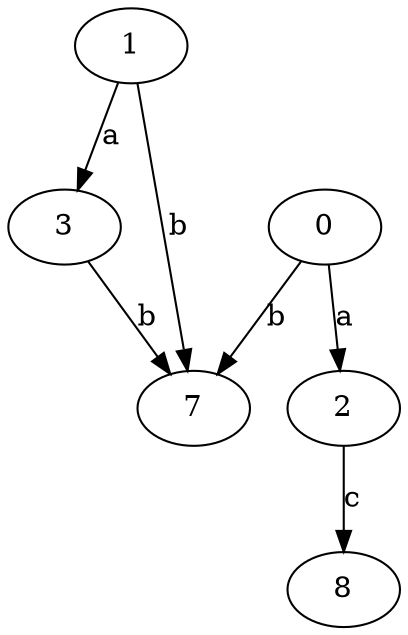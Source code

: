 strict digraph  {
1;
2;
3;
0;
7;
8;
1 -> 3  [label=a];
1 -> 7  [label=b];
2 -> 8  [label=c];
3 -> 7  [label=b];
0 -> 2  [label=a];
0 -> 7  [label=b];
}
